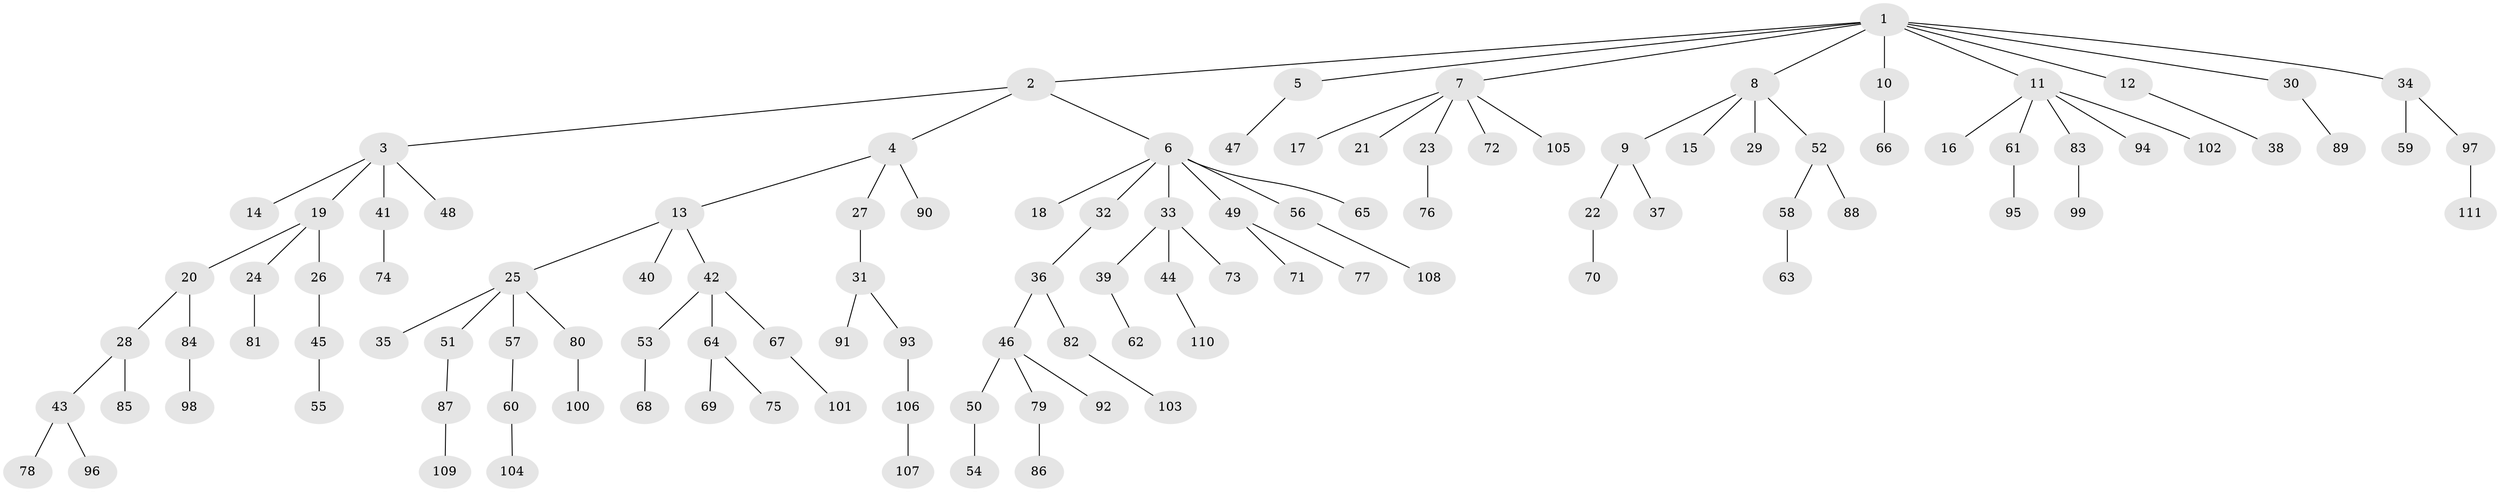 // coarse degree distribution, {9: 0.013888888888888888, 4: 0.06944444444444445, 3: 0.041666666666666664, 2: 0.19444444444444445, 6: 0.041666666666666664, 5: 0.041666666666666664, 1: 0.5972222222222222}
// Generated by graph-tools (version 1.1) at 2025/42/03/06/25 10:42:03]
// undirected, 111 vertices, 110 edges
graph export_dot {
graph [start="1"]
  node [color=gray90,style=filled];
  1;
  2;
  3;
  4;
  5;
  6;
  7;
  8;
  9;
  10;
  11;
  12;
  13;
  14;
  15;
  16;
  17;
  18;
  19;
  20;
  21;
  22;
  23;
  24;
  25;
  26;
  27;
  28;
  29;
  30;
  31;
  32;
  33;
  34;
  35;
  36;
  37;
  38;
  39;
  40;
  41;
  42;
  43;
  44;
  45;
  46;
  47;
  48;
  49;
  50;
  51;
  52;
  53;
  54;
  55;
  56;
  57;
  58;
  59;
  60;
  61;
  62;
  63;
  64;
  65;
  66;
  67;
  68;
  69;
  70;
  71;
  72;
  73;
  74;
  75;
  76;
  77;
  78;
  79;
  80;
  81;
  82;
  83;
  84;
  85;
  86;
  87;
  88;
  89;
  90;
  91;
  92;
  93;
  94;
  95;
  96;
  97;
  98;
  99;
  100;
  101;
  102;
  103;
  104;
  105;
  106;
  107;
  108;
  109;
  110;
  111;
  1 -- 2;
  1 -- 5;
  1 -- 7;
  1 -- 8;
  1 -- 10;
  1 -- 11;
  1 -- 12;
  1 -- 30;
  1 -- 34;
  2 -- 3;
  2 -- 4;
  2 -- 6;
  3 -- 14;
  3 -- 19;
  3 -- 41;
  3 -- 48;
  4 -- 13;
  4 -- 27;
  4 -- 90;
  5 -- 47;
  6 -- 18;
  6 -- 32;
  6 -- 33;
  6 -- 49;
  6 -- 56;
  6 -- 65;
  7 -- 17;
  7 -- 21;
  7 -- 23;
  7 -- 72;
  7 -- 105;
  8 -- 9;
  8 -- 15;
  8 -- 29;
  8 -- 52;
  9 -- 22;
  9 -- 37;
  10 -- 66;
  11 -- 16;
  11 -- 61;
  11 -- 83;
  11 -- 94;
  11 -- 102;
  12 -- 38;
  13 -- 25;
  13 -- 40;
  13 -- 42;
  19 -- 20;
  19 -- 24;
  19 -- 26;
  20 -- 28;
  20 -- 84;
  22 -- 70;
  23 -- 76;
  24 -- 81;
  25 -- 35;
  25 -- 51;
  25 -- 57;
  25 -- 80;
  26 -- 45;
  27 -- 31;
  28 -- 43;
  28 -- 85;
  30 -- 89;
  31 -- 91;
  31 -- 93;
  32 -- 36;
  33 -- 39;
  33 -- 44;
  33 -- 73;
  34 -- 59;
  34 -- 97;
  36 -- 46;
  36 -- 82;
  39 -- 62;
  41 -- 74;
  42 -- 53;
  42 -- 64;
  42 -- 67;
  43 -- 78;
  43 -- 96;
  44 -- 110;
  45 -- 55;
  46 -- 50;
  46 -- 79;
  46 -- 92;
  49 -- 71;
  49 -- 77;
  50 -- 54;
  51 -- 87;
  52 -- 58;
  52 -- 88;
  53 -- 68;
  56 -- 108;
  57 -- 60;
  58 -- 63;
  60 -- 104;
  61 -- 95;
  64 -- 69;
  64 -- 75;
  67 -- 101;
  79 -- 86;
  80 -- 100;
  82 -- 103;
  83 -- 99;
  84 -- 98;
  87 -- 109;
  93 -- 106;
  97 -- 111;
  106 -- 107;
}
